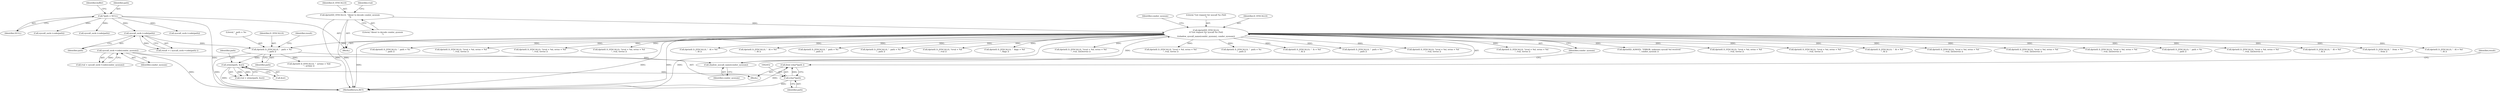 digraph "0_htcondor_5e5571d1a431eb3c61977b6dd6ec90186ef79867_4@API" {
"1002450" [label="(Call,free( (char*)path ))"];
"1002451" [label="(Call,(char*)path)"];
"1002418" [label="(Call,utime(path, &ut))"];
"1002373" [label="(Call,dprintf( D_SYSCALLS, \"  path = %s\n\", path ))"];
"1000224" [label="(Call,dprintf(D_SYSCALLS,\n\t\t\"Got request for syscall %s (%d)\n\",\n\t\tshadow_syscall_name(condor_sysnum), condor_sysnum))"];
"1000158" [label="(Call,dprintf(D_SYSCALLS, \"About to decode condor_sysnum\n\"))"];
"1000227" [label="(Call,shadow_syscall_name(condor_sysnum))"];
"1000163" [label="(Call,syscall_sock->code(condor_sysnum))"];
"1002369" [label="(Call,syscall_sock->code(path))"];
"1000146" [label="(Call,*path = NULL)"];
"1000637" [label="(Call,dprintf( D_SYSCALLS, \"\trval = %d, errno = %d\n\", rval, terrno ))"];
"1002108" [label="(Call,syscall_sock->code(path))"];
"1001470" [label="(Call,dprintf( D_SYSCALLS, \"  path = %s\n\", path ))"];
"1002367" [label="(Call,result = ( syscall_sock->code(path) ))"];
"1002369" [label="(Call,syscall_sock->code(path))"];
"1001542" [label="(Call,dprintf( D_SYSCALLS, \"  fs = %d\n\", fd ))"];
"1000228" [label="(Identifier,condor_sysnum)"];
"1000148" [label="(Identifier,NULL)"];
"1000227" [label="(Call,shadow_syscall_name(condor_sysnum))"];
"1001380" [label="(Call,dprintf( D_SYSCALLS, \"  path = %s\n\", path ))"];
"1002374" [label="(Identifier,D_SYSCALLS)"];
"1002211" [label="(Call,syscall_sock->code(path))"];
"1002418" [label="(Call,utime(path, &ut))"];
"1000261" [label="(Call,dprintf( D_SYSCALLS, \"\trval = %d, errno = %d\n\", rval, terrno ))"];
"1000589" [label="(Call,dprintf( D_SYSCALLS, \"\trval = %d, errno = %d\n\", rval, terrno ))"];
"1002463" [label="(Call,dprintf(D_ALWAYS, \"ERROR: unknown syscall %d received\n\", condor_sysnum ))"];
"1000229" [label="(Identifier,condor_sysnum)"];
"1000163" [label="(Call,syscall_sock->code(condor_sysnum))"];
"1000441" [label="(Call,dprintf( D_SYSCALLS, \"\trval = %d, errno = %d\n\", rval, terrno ))"];
"1001339" [label="(Call,dprintf( D_SYSCALLS, \"\trval = %d, errno = %d\n\", rval, terrno ))"];
"1000853" [label="(Call,dprintf( D_SYSCALLS, \"  fd = %d\n\", fd ))"];
"1001814" [label="(Call,dprintf( D_SYSCALLS, \"\trval = %d, errno = %d\n\", rval, (int)terrno ))"];
"1002378" [label="(Identifier,result)"];
"1000224" [label="(Call,dprintf(D_SYSCALLS,\n\t\t\"Got request for syscall %s (%d)\n\",\n\t\tshadow_syscall_name(condor_sysnum), condor_sysnum))"];
"1000226" [label="(Literal,\"Got request for syscall %s (%d)\n\")"];
"1001885" [label="(Call,dprintf( D_SYSCALLS, \"\trval = %d, errno = %d\n\", rval, (int)terrno ))"];
"1001961" [label="(Call,dprintf( D_SYSCALLS, \"\trval = %d, errno = %d\n\", rval, (int)terrno ))"];
"1002285" [label="(Call,syscall_sock->code(path))"];
"1001141" [label="(Call,dprintf( D_SYSCALLS, \"  path = %s\n\", path ))"];
"1001730" [label="(Call,dprintf( D_SYSCALLS, \"\trval = %d, errno = %d\n\", rval, (int)terrno ))"];
"1002356" [label="(Block,)"];
"1000225" [label="(Identifier,D_SYSCALLS)"];
"1000793" [label="(Call,dprintf( D_SYSCALLS, \"  fd = %d\n\", fd ))"];
"1001225" [label="(Call,dprintf( D_SYSCALLS, \"  from = %s\n\", from ))"];
"1000159" [label="(Identifier,D_SYSCALLS)"];
"1000955" [label="(Call,dprintf( D_SYSCALLS, \"  fd = %d\n\", fd ))"];
"1002420" [label="(Call,&ut)"];
"1002112" [label="(Call,dprintf( D_SYSCALLS, \"  path = %s\n\", path ))"];
"1000162" [label="(Identifier,rval)"];
"1002375" [label="(Literal,\"  path = %s\n\")"];
"1000161" [label="(Call,rval = syscall_sock->code(condor_sysnum))"];
"1002451" [label="(Call,(char*)path)"];
"1000151" [label="(Identifier,buffer)"];
"1000374" [label="(Call,dprintf( D_SYSCALLS, \"\trval = %d, errno = %d\n\", rval, terrno ))"];
"1002450" [label="(Call,free( (char*)path ))"];
"1002376" [label="(Identifier,path)"];
"1002370" [label="(Identifier,path)"];
"1000107" [label="(Block,)"];
"1000160" [label="(Literal,\"About to decode condor_sysnum\n\")"];
"1002416" [label="(Call,rval = utime(path, &ut))"];
"1002453" [label="(Identifier,path)"];
"1000530" [label="(Call,dprintf( D_SYSCALLS, \"\trval = %d, errno = %d\n\", rval, terrno ))"];
"1000164" [label="(Identifier,condor_sysnum)"];
"1002419" [label="(Identifier,path)"];
"1000146" [label="(Call,*path = NULL)"];
"1000319" [label="(Call,dprintf( D_SYSCALLS, \"\trval = %d, errno = %d\n\", rval, terrno ))"];
"1000231" [label="(Identifier,condor_sysnum)"];
"1002018" [label="(Call,dprintf( D_SYSCALLS, \"  fd = %d\n\", fd ))"];
"1002383" [label="(Call,dprintf( D_SYSCALLS, \"  actime = %ld\n\", actime ))"];
"1002455" [label="(Identifier,result)"];
"1000158" [label="(Call,dprintf(D_SYSCALLS, \"About to decode condor_sysnum\n\"))"];
"1001055" [label="(Call,dprintf( D_SYSCALLS, \"  fd = %d\n\", fd ))"];
"1002215" [label="(Call,dprintf( D_SYSCALLS, \"  path = %s\n\", path ))"];
"1002289" [label="(Call,dprintf( D_SYSCALLS, \"  path = %s\n\", path ))"];
"1000147" [label="(Identifier,path)"];
"1001682" [label="(Call,dprintf( D_SYSCALLS, \"\trval = %d\n\", rval ))"];
"1002373" [label="(Call,dprintf( D_SYSCALLS, \"  path = %s\n\", path ))"];
"1000677" [label="(Call,dprintf( D_SYSCALLS, \"  flags = %d\n\", flags ))"];
"1002472" [label="(MethodReturn,RET)"];
"1001623" [label="(Call,dprintf( D_SYSCALLS, \"\trval = %d, errno = %d\n\", rval, (int)terrno ))"];
"1002450" -> "1002356"  [label="AST: "];
"1002450" -> "1002451"  [label="CFG: "];
"1002451" -> "1002450"  [label="AST: "];
"1002455" -> "1002450"  [label="CFG: "];
"1002450" -> "1002472"  [label="DDG: "];
"1002451" -> "1002450"  [label="DDG: "];
"1002451" -> "1002453"  [label="CFG: "];
"1002452" -> "1002451"  [label="AST: "];
"1002453" -> "1002451"  [label="AST: "];
"1002451" -> "1002472"  [label="DDG: "];
"1002418" -> "1002451"  [label="DDG: "];
"1002418" -> "1002416"  [label="AST: "];
"1002418" -> "1002420"  [label="CFG: "];
"1002419" -> "1002418"  [label="AST: "];
"1002420" -> "1002418"  [label="AST: "];
"1002416" -> "1002418"  [label="CFG: "];
"1002418" -> "1002472"  [label="DDG: "];
"1002418" -> "1002416"  [label="DDG: "];
"1002418" -> "1002416"  [label="DDG: "];
"1002373" -> "1002418"  [label="DDG: "];
"1002373" -> "1002356"  [label="AST: "];
"1002373" -> "1002376"  [label="CFG: "];
"1002374" -> "1002373"  [label="AST: "];
"1002375" -> "1002373"  [label="AST: "];
"1002376" -> "1002373"  [label="AST: "];
"1002378" -> "1002373"  [label="CFG: "];
"1002373" -> "1002472"  [label="DDG: "];
"1000224" -> "1002373"  [label="DDG: "];
"1002369" -> "1002373"  [label="DDG: "];
"1002373" -> "1002383"  [label="DDG: "];
"1000224" -> "1000107"  [label="AST: "];
"1000224" -> "1000229"  [label="CFG: "];
"1000225" -> "1000224"  [label="AST: "];
"1000226" -> "1000224"  [label="AST: "];
"1000227" -> "1000224"  [label="AST: "];
"1000229" -> "1000224"  [label="AST: "];
"1000231" -> "1000224"  [label="CFG: "];
"1000224" -> "1002472"  [label="DDG: "];
"1000224" -> "1002472"  [label="DDG: "];
"1000224" -> "1002472"  [label="DDG: "];
"1000224" -> "1002472"  [label="DDG: "];
"1000158" -> "1000224"  [label="DDG: "];
"1000227" -> "1000224"  [label="DDG: "];
"1000224" -> "1000261"  [label="DDG: "];
"1000224" -> "1000319"  [label="DDG: "];
"1000224" -> "1000374"  [label="DDG: "];
"1000224" -> "1000441"  [label="DDG: "];
"1000224" -> "1000530"  [label="DDG: "];
"1000224" -> "1000589"  [label="DDG: "];
"1000224" -> "1000637"  [label="DDG: "];
"1000224" -> "1000677"  [label="DDG: "];
"1000224" -> "1000793"  [label="DDG: "];
"1000224" -> "1000853"  [label="DDG: "];
"1000224" -> "1000955"  [label="DDG: "];
"1000224" -> "1001055"  [label="DDG: "];
"1000224" -> "1001141"  [label="DDG: "];
"1000224" -> "1001225"  [label="DDG: "];
"1000224" -> "1001339"  [label="DDG: "];
"1000224" -> "1001380"  [label="DDG: "];
"1000224" -> "1001470"  [label="DDG: "];
"1000224" -> "1001542"  [label="DDG: "];
"1000224" -> "1001623"  [label="DDG: "];
"1000224" -> "1001682"  [label="DDG: "];
"1000224" -> "1001730"  [label="DDG: "];
"1000224" -> "1001814"  [label="DDG: "];
"1000224" -> "1001885"  [label="DDG: "];
"1000224" -> "1001961"  [label="DDG: "];
"1000224" -> "1002018"  [label="DDG: "];
"1000224" -> "1002112"  [label="DDG: "];
"1000224" -> "1002215"  [label="DDG: "];
"1000224" -> "1002289"  [label="DDG: "];
"1000224" -> "1002463"  [label="DDG: "];
"1000158" -> "1000107"  [label="AST: "];
"1000158" -> "1000160"  [label="CFG: "];
"1000159" -> "1000158"  [label="AST: "];
"1000160" -> "1000158"  [label="AST: "];
"1000162" -> "1000158"  [label="CFG: "];
"1000158" -> "1002472"  [label="DDG: "];
"1000158" -> "1002472"  [label="DDG: "];
"1000227" -> "1000228"  [label="CFG: "];
"1000228" -> "1000227"  [label="AST: "];
"1000229" -> "1000227"  [label="CFG: "];
"1000163" -> "1000227"  [label="DDG: "];
"1000163" -> "1000161"  [label="AST: "];
"1000163" -> "1000164"  [label="CFG: "];
"1000164" -> "1000163"  [label="AST: "];
"1000161" -> "1000163"  [label="CFG: "];
"1000163" -> "1002472"  [label="DDG: "];
"1000163" -> "1000161"  [label="DDG: "];
"1002369" -> "1002367"  [label="AST: "];
"1002369" -> "1002370"  [label="CFG: "];
"1002370" -> "1002369"  [label="AST: "];
"1002367" -> "1002369"  [label="CFG: "];
"1002369" -> "1002367"  [label="DDG: "];
"1000146" -> "1002369"  [label="DDG: "];
"1000146" -> "1000107"  [label="AST: "];
"1000146" -> "1000148"  [label="CFG: "];
"1000147" -> "1000146"  [label="AST: "];
"1000148" -> "1000146"  [label="AST: "];
"1000151" -> "1000146"  [label="CFG: "];
"1000146" -> "1002472"  [label="DDG: "];
"1000146" -> "1002108"  [label="DDG: "];
"1000146" -> "1002211"  [label="DDG: "];
"1000146" -> "1002285"  [label="DDG: "];
}
